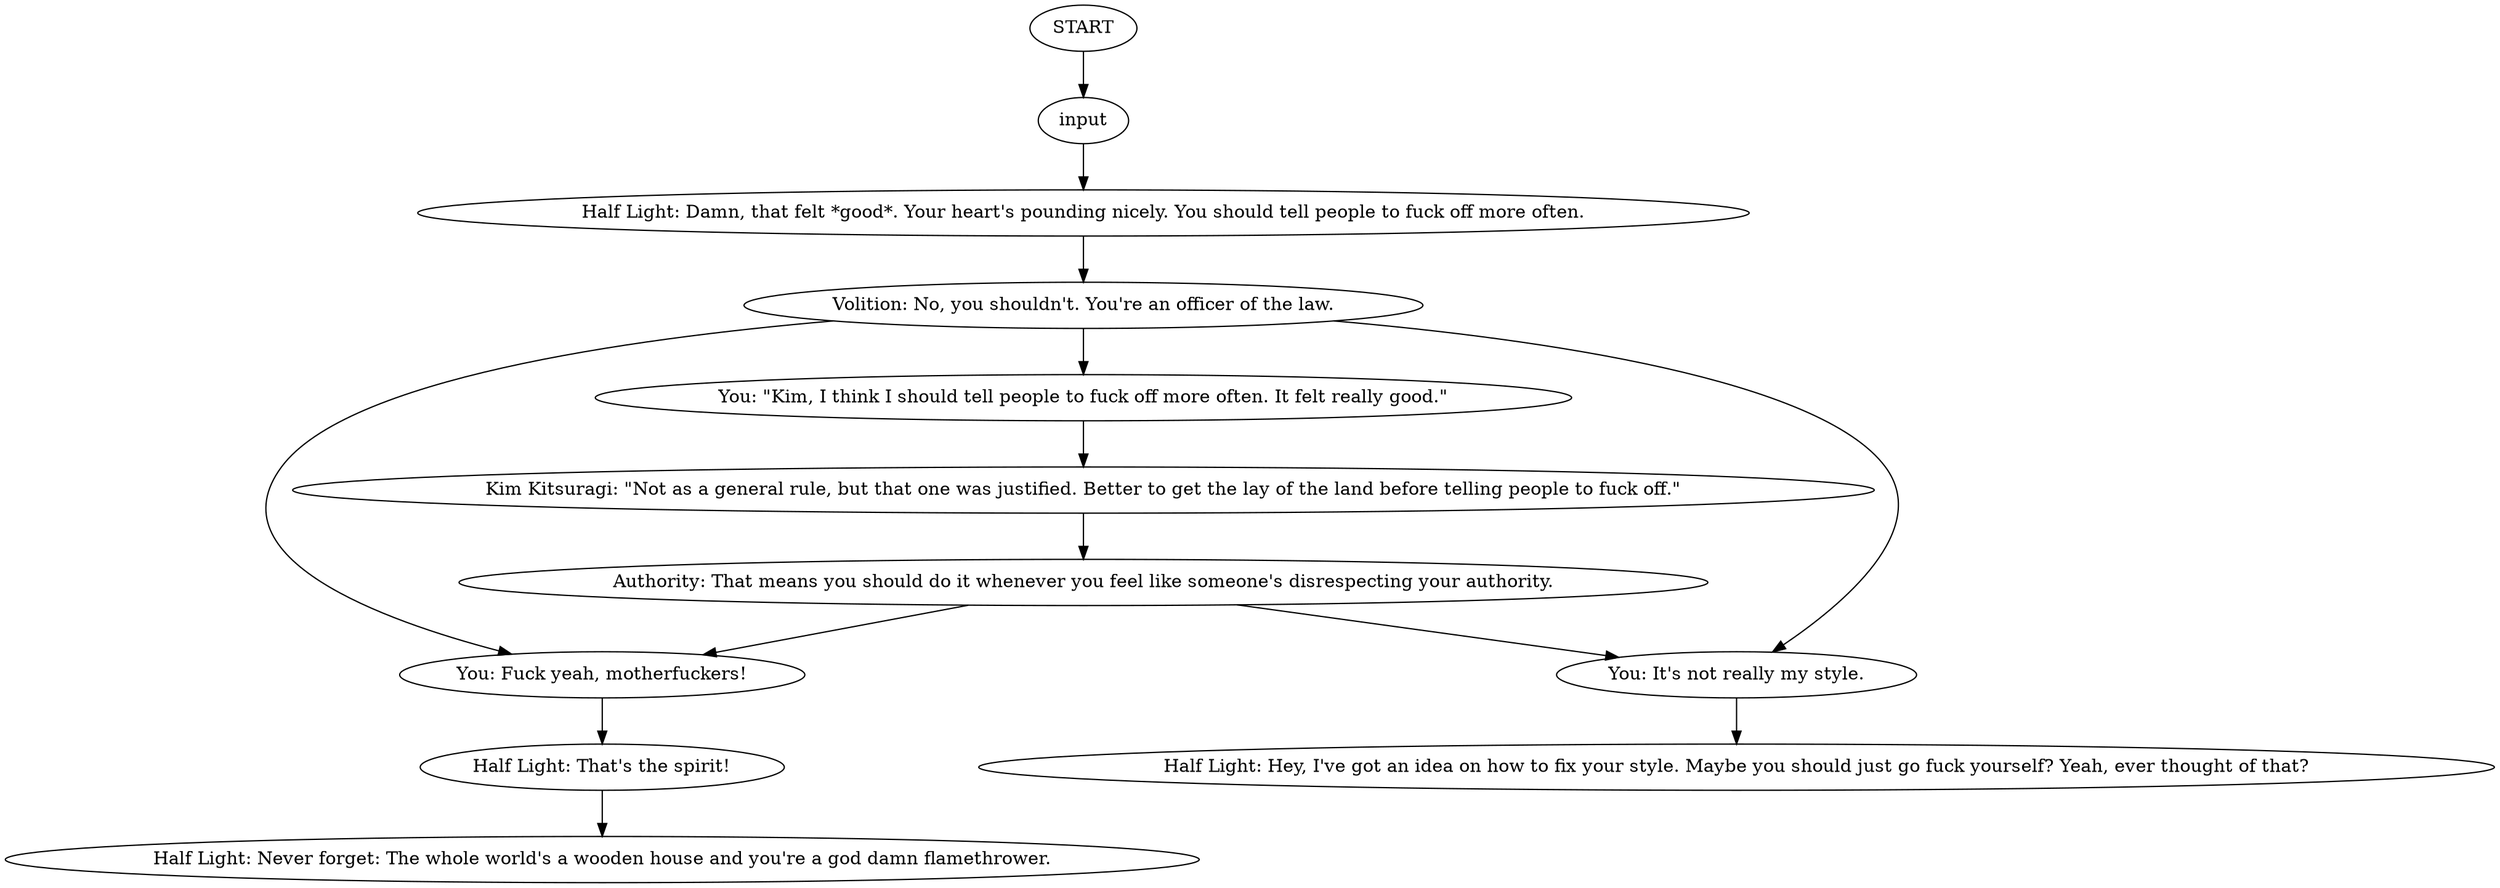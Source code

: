 # JAM ORB / fuckoffafterthought
# Afterthought dialogue if you told the lorry driver to fuck off.
# ==================================================
digraph G {
	  0 [label="START"];
	  1 [label="input"];
	  2 [label="You: \"Kim, I think I should tell people to fuck off more often. It felt really good.\""];
	  3 [label="Authority: That means you should do it whenever you feel like someone's disrespecting your authority."];
	  4 [label="Volition: No, you shouldn't. You're an officer of the law."];
	  5 [label="Half Light: That's the spirit!"];
	  6 [label="Kim Kitsuragi: \"Not as a general rule, but that one was justified. Better to get the lay of the land before telling people to fuck off.\""];
	  7 [label="Half Light: Never forget: The whole world's a wooden house and you're a god damn flamethrower."];
	  8 [label="Half Light: Hey, I've got an idea on how to fix your style. Maybe you should just go fuck yourself? Yeah, ever thought of that?"];
	  10 [label="Half Light: Damn, that felt *good*. Your heart's pounding nicely. You should tell people to fuck off more often."];
	  11 [label="You: Fuck yeah, motherfuckers!"];
	  12 [label="You: It's not really my style."];
	  0 -> 1
	  1 -> 10
	  2 -> 6
	  3 -> 11
	  3 -> 12
	  4 -> 2
	  4 -> 11
	  4 -> 12
	  5 -> 7
	  6 -> 3
	  10 -> 4
	  11 -> 5
	  12 -> 8
}

